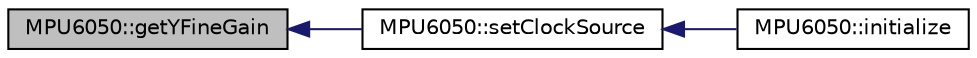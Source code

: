 digraph "MPU6050::getYFineGain"
{
  edge [fontname="Helvetica",fontsize="10",labelfontname="Helvetica",labelfontsize="10"];
  node [fontname="Helvetica",fontsize="10",shape=record];
  rankdir="LR";
  Node569 [label="MPU6050::getYFineGain",height=0.2,width=0.4,color="black", fillcolor="grey75", style="filled", fontcolor="black"];
  Node569 -> Node570 [dir="back",color="midnightblue",fontsize="10",style="solid",fontname="Helvetica"];
  Node570 [label="MPU6050::setClockSource",height=0.2,width=0.4,color="black", fillcolor="white", style="filled",URL="$class_m_p_u6050.html#a4c1cd147d038e024bdeaa053c4d77734",tooltip="Set clock source setting. "];
  Node570 -> Node571 [dir="back",color="midnightblue",fontsize="10",style="solid",fontname="Helvetica"];
  Node571 [label="MPU6050::initialize",height=0.2,width=0.4,color="black", fillcolor="white", style="filled",URL="$class_m_p_u6050.html#abd8fc6c18adf158011118fbccc7e7054",tooltip="Power on and prepare for general usage. "];
}
